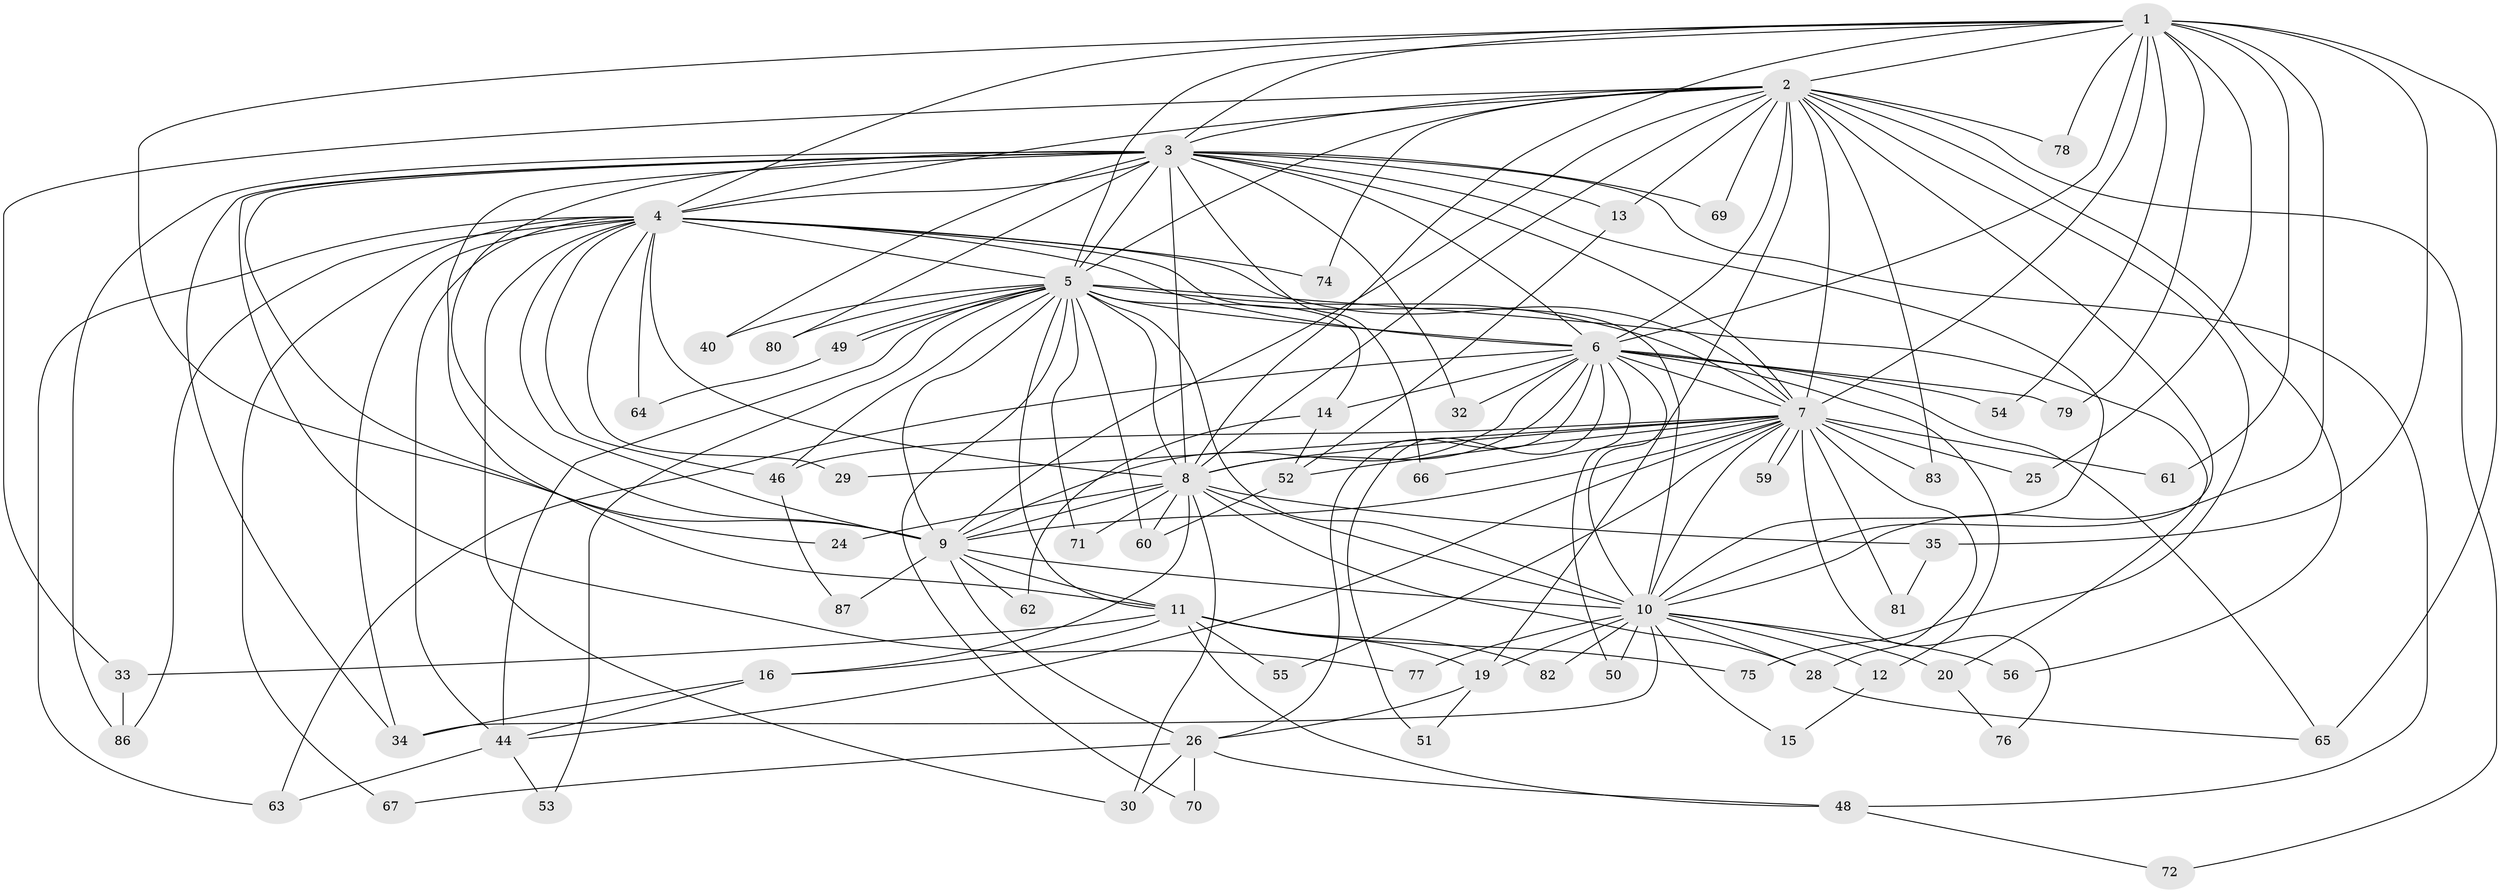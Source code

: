 // original degree distribution, {15: 0.01098901098901099, 19: 0.03296703296703297, 20: 0.01098901098901099, 24: 0.01098901098901099, 27: 0.01098901098901099, 16: 0.01098901098901099, 13: 0.01098901098901099, 22: 0.01098901098901099, 10: 0.01098901098901099, 3: 0.24175824175824176, 4: 0.12087912087912088, 2: 0.4945054945054945, 5: 0.02197802197802198}
// Generated by graph-tools (version 1.1) at 2025/11/02/27/25 16:11:04]
// undirected, 65 vertices, 171 edges
graph export_dot {
graph [start="1"]
  node [color=gray90,style=filled];
  1 [super="+27"];
  2 [super="+41"];
  3 [super="+21"];
  4 [super="+31"];
  5 [super="+57"];
  6 [super="+23"];
  7 [super="+18"];
  8 [super="+17"];
  9 [super="+43"];
  10 [super="+22"];
  11 [super="+39"];
  12;
  13;
  14;
  15;
  16 [super="+45"];
  19 [super="+38"];
  20;
  24;
  25;
  26 [super="+42"];
  28 [super="+36"];
  29;
  30 [super="+84"];
  32;
  33;
  34 [super="+37"];
  35;
  40;
  44 [super="+47"];
  46 [super="+85"];
  48 [super="+58"];
  49;
  50;
  51;
  52 [super="+73"];
  53;
  54;
  55;
  56;
  59;
  60 [super="+89"];
  61;
  62;
  63 [super="+91"];
  64;
  65 [super="+68"];
  66;
  67;
  69;
  70;
  71;
  72;
  74;
  75;
  76;
  77;
  78;
  79;
  80 [super="+88"];
  81;
  82;
  83;
  86 [super="+90"];
  87;
  1 -- 2;
  1 -- 3;
  1 -- 4;
  1 -- 5;
  1 -- 6;
  1 -- 7 [weight=2];
  1 -- 8;
  1 -- 9;
  1 -- 10;
  1 -- 25;
  1 -- 35;
  1 -- 54;
  1 -- 61;
  1 -- 79;
  1 -- 65;
  1 -- 78;
  2 -- 3;
  2 -- 4;
  2 -- 5;
  2 -- 6;
  2 -- 7 [weight=2];
  2 -- 8;
  2 -- 9;
  2 -- 10;
  2 -- 13;
  2 -- 33;
  2 -- 56;
  2 -- 69;
  2 -- 72;
  2 -- 74;
  2 -- 75;
  2 -- 78;
  2 -- 83;
  2 -- 19;
  3 -- 4 [weight=2];
  3 -- 5;
  3 -- 6;
  3 -- 7;
  3 -- 8;
  3 -- 9;
  3 -- 10;
  3 -- 11;
  3 -- 13;
  3 -- 24;
  3 -- 32;
  3 -- 66;
  3 -- 69;
  3 -- 77;
  3 -- 80;
  3 -- 86;
  3 -- 40;
  3 -- 34;
  3 -- 48;
  4 -- 5;
  4 -- 6;
  4 -- 7;
  4 -- 8;
  4 -- 9;
  4 -- 10 [weight=2];
  4 -- 29;
  4 -- 34;
  4 -- 44;
  4 -- 64;
  4 -- 67;
  4 -- 74;
  4 -- 86;
  4 -- 30;
  4 -- 46;
  4 -- 63;
  5 -- 6 [weight=2];
  5 -- 7;
  5 -- 8;
  5 -- 9;
  5 -- 10;
  5 -- 11;
  5 -- 14;
  5 -- 20;
  5 -- 40;
  5 -- 49;
  5 -- 49;
  5 -- 53;
  5 -- 60;
  5 -- 70;
  5 -- 71;
  5 -- 80 [weight=2];
  5 -- 44;
  5 -- 46;
  6 -- 7;
  6 -- 8;
  6 -- 9;
  6 -- 10;
  6 -- 12;
  6 -- 14;
  6 -- 26;
  6 -- 32;
  6 -- 50;
  6 -- 51;
  6 -- 54;
  6 -- 63;
  6 -- 79;
  6 -- 65;
  7 -- 8;
  7 -- 9;
  7 -- 10;
  7 -- 25;
  7 -- 28;
  7 -- 29;
  7 -- 46;
  7 -- 52;
  7 -- 55;
  7 -- 59;
  7 -- 59;
  7 -- 61;
  7 -- 66;
  7 -- 76;
  7 -- 81;
  7 -- 83;
  7 -- 44;
  8 -- 9;
  8 -- 10 [weight=3];
  8 -- 16;
  8 -- 30;
  8 -- 35;
  8 -- 60;
  8 -- 71;
  8 -- 24;
  8 -- 28;
  9 -- 10;
  9 -- 26;
  9 -- 62;
  9 -- 87;
  9 -- 11;
  10 -- 12;
  10 -- 15;
  10 -- 19;
  10 -- 20;
  10 -- 28;
  10 -- 50;
  10 -- 56;
  10 -- 77;
  10 -- 82;
  10 -- 34;
  11 -- 16;
  11 -- 19;
  11 -- 33;
  11 -- 48;
  11 -- 75;
  11 -- 82;
  11 -- 55;
  12 -- 15;
  13 -- 52;
  14 -- 62;
  14 -- 52;
  16 -- 44;
  16 -- 34;
  19 -- 26;
  19 -- 51;
  20 -- 76;
  26 -- 30;
  26 -- 67;
  26 -- 48;
  26 -- 70;
  28 -- 65;
  33 -- 86;
  35 -- 81;
  44 -- 53;
  44 -- 63;
  46 -- 87;
  48 -- 72;
  49 -- 64;
  52 -- 60;
}
